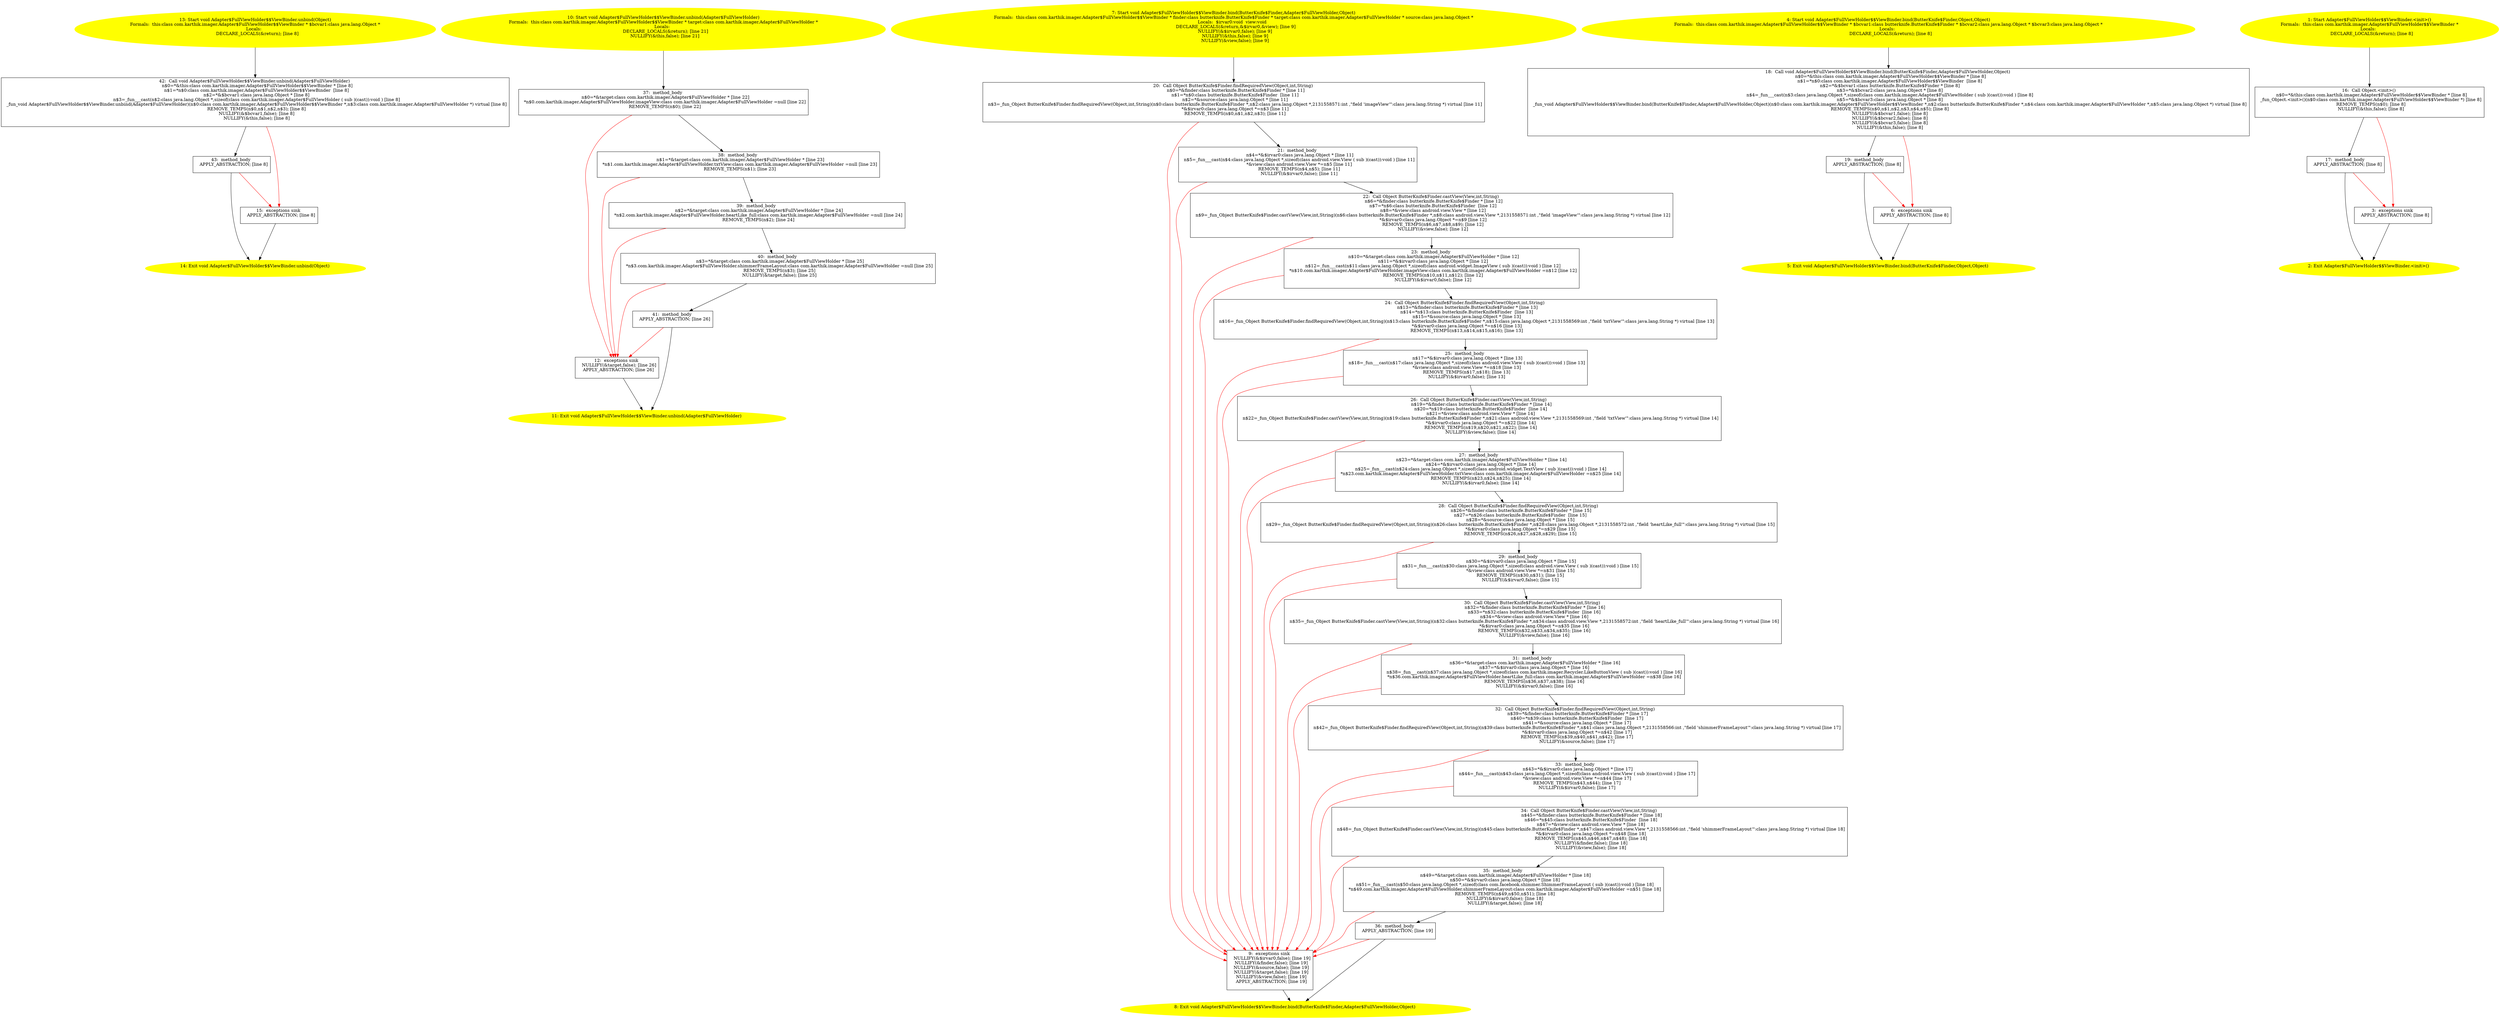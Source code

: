 digraph iCFG {
43 [label="43:  method_body \n   APPLY_ABSTRACTION; [line 8]\n " shape="box"]
	

	 43 -> 14 ;
	 43 -> 15 [color="red" ];
42 [label="42:  Call void Adapter$FullViewHolder$$ViewBinder.unbind(Adapter$FullViewHolder) \n   n$0=*&this:class com.karthik.imager.Adapter$FullViewHolder$$ViewBinder * [line 8]\n  n$1=*n$0:class com.karthik.imager.Adapter$FullViewHolder$$ViewBinder  [line 8]\n  n$2=*&$bcvar1:class java.lang.Object * [line 8]\n  n$3=_fun___cast(n$2:class java.lang.Object *,sizeof(class com.karthik.imager.Adapter$FullViewHolder ( sub )(cast)):void ) [line 8]\n  _fun_void Adapter$FullViewHolder$$ViewBinder.unbind(Adapter$FullViewHolder)(n$0:class com.karthik.imager.Adapter$FullViewHolder$$ViewBinder *,n$3:class com.karthik.imager.Adapter$FullViewHolder *) virtual [line 8]\n  REMOVE_TEMPS(n$0,n$1,n$2,n$3); [line 8]\n  NULLIFY(&$bcvar1,false); [line 8]\n  NULLIFY(&this,false); [line 8]\n " shape="box"]
	

	 42 -> 43 ;
	 42 -> 15 [color="red" ];
41 [label="41:  method_body \n   APPLY_ABSTRACTION; [line 26]\n " shape="box"]
	

	 41 -> 11 ;
	 41 -> 12 [color="red" ];
40 [label="40:  method_body \n   n$3=*&target:class com.karthik.imager.Adapter$FullViewHolder * [line 25]\n  *n$3.com.karthik.imager.Adapter$FullViewHolder.shimmerFrameLayout:class com.karthik.imager.Adapter$FullViewHolder =null [line 25]\n  REMOVE_TEMPS(n$3); [line 25]\n  NULLIFY(&target,false); [line 25]\n " shape="box"]
	

	 40 -> 41 ;
	 40 -> 12 [color="red" ];
39 [label="39:  method_body \n   n$2=*&target:class com.karthik.imager.Adapter$FullViewHolder * [line 24]\n  *n$2.com.karthik.imager.Adapter$FullViewHolder.heartLike_full:class com.karthik.imager.Adapter$FullViewHolder =null [line 24]\n  REMOVE_TEMPS(n$2); [line 24]\n " shape="box"]
	

	 39 -> 40 ;
	 39 -> 12 [color="red" ];
38 [label="38:  method_body \n   n$1=*&target:class com.karthik.imager.Adapter$FullViewHolder * [line 23]\n  *n$1.com.karthik.imager.Adapter$FullViewHolder.txtView:class com.karthik.imager.Adapter$FullViewHolder =null [line 23]\n  REMOVE_TEMPS(n$1); [line 23]\n " shape="box"]
	

	 38 -> 39 ;
	 38 -> 12 [color="red" ];
37 [label="37:  method_body \n   n$0=*&target:class com.karthik.imager.Adapter$FullViewHolder * [line 22]\n  *n$0.com.karthik.imager.Adapter$FullViewHolder.imageView:class com.karthik.imager.Adapter$FullViewHolder =null [line 22]\n  REMOVE_TEMPS(n$0); [line 22]\n " shape="box"]
	

	 37 -> 38 ;
	 37 -> 12 [color="red" ];
36 [label="36:  method_body \n   APPLY_ABSTRACTION; [line 19]\n " shape="box"]
	

	 36 -> 8 ;
	 36 -> 9 [color="red" ];
35 [label="35:  method_body \n   n$49=*&target:class com.karthik.imager.Adapter$FullViewHolder * [line 18]\n  n$50=*&$irvar0:class java.lang.Object * [line 18]\n  n$51=_fun___cast(n$50:class java.lang.Object *,sizeof(class com.facebook.shimmer.ShimmerFrameLayout ( sub )(cast)):void ) [line 18]\n  *n$49.com.karthik.imager.Adapter$FullViewHolder.shimmerFrameLayout:class com.karthik.imager.Adapter$FullViewHolder =n$51 [line 18]\n  REMOVE_TEMPS(n$49,n$50,n$51); [line 18]\n  NULLIFY(&$irvar0,false); [line 18]\n  NULLIFY(&target,false); [line 18]\n " shape="box"]
	

	 35 -> 36 ;
	 35 -> 9 [color="red" ];
34 [label="34:  Call Object ButterKnife$Finder.castView(View,int,String) \n   n$45=*&finder:class butterknife.ButterKnife$Finder * [line 18]\n  n$46=*n$45:class butterknife.ButterKnife$Finder  [line 18]\n  n$47=*&view:class android.view.View * [line 18]\n  n$48=_fun_Object ButterKnife$Finder.castView(View,int,String)(n$45:class butterknife.ButterKnife$Finder *,n$47:class android.view.View *,2131558566:int ,\"field 'shimmerFrameLayout'\":class java.lang.String *) virtual [line 18]\n  *&$irvar0:class java.lang.Object *=n$48 [line 18]\n  REMOVE_TEMPS(n$45,n$46,n$47,n$48); [line 18]\n  NULLIFY(&finder,false); [line 18]\n  NULLIFY(&view,false); [line 18]\n " shape="box"]
	

	 34 -> 35 ;
	 34 -> 9 [color="red" ];
33 [label="33:  method_body \n   n$43=*&$irvar0:class java.lang.Object * [line 17]\n  n$44=_fun___cast(n$43:class java.lang.Object *,sizeof(class android.view.View ( sub )(cast)):void ) [line 17]\n  *&view:class android.view.View *=n$44 [line 17]\n  REMOVE_TEMPS(n$43,n$44); [line 17]\n  NULLIFY(&$irvar0,false); [line 17]\n " shape="box"]
	

	 33 -> 34 ;
	 33 -> 9 [color="red" ];
32 [label="32:  Call Object ButterKnife$Finder.findRequiredView(Object,int,String) \n   n$39=*&finder:class butterknife.ButterKnife$Finder * [line 17]\n  n$40=*n$39:class butterknife.ButterKnife$Finder  [line 17]\n  n$41=*&source:class java.lang.Object * [line 17]\n  n$42=_fun_Object ButterKnife$Finder.findRequiredView(Object,int,String)(n$39:class butterknife.ButterKnife$Finder *,n$41:class java.lang.Object *,2131558566:int ,\"field 'shimmerFrameLayout'\":class java.lang.String *) virtual [line 17]\n  *&$irvar0:class java.lang.Object *=n$42 [line 17]\n  REMOVE_TEMPS(n$39,n$40,n$41,n$42); [line 17]\n  NULLIFY(&source,false); [line 17]\n " shape="box"]
	

	 32 -> 33 ;
	 32 -> 9 [color="red" ];
31 [label="31:  method_body \n   n$36=*&target:class com.karthik.imager.Adapter$FullViewHolder * [line 16]\n  n$37=*&$irvar0:class java.lang.Object * [line 16]\n  n$38=_fun___cast(n$37:class java.lang.Object *,sizeof(class com.karthik.imager.Recycler.LikeButtonView ( sub )(cast)):void ) [line 16]\n  *n$36.com.karthik.imager.Adapter$FullViewHolder.heartLike_full:class com.karthik.imager.Adapter$FullViewHolder =n$38 [line 16]\n  REMOVE_TEMPS(n$36,n$37,n$38); [line 16]\n  NULLIFY(&$irvar0,false); [line 16]\n " shape="box"]
	

	 31 -> 32 ;
	 31 -> 9 [color="red" ];
30 [label="30:  Call Object ButterKnife$Finder.castView(View,int,String) \n   n$32=*&finder:class butterknife.ButterKnife$Finder * [line 16]\n  n$33=*n$32:class butterknife.ButterKnife$Finder  [line 16]\n  n$34=*&view:class android.view.View * [line 16]\n  n$35=_fun_Object ButterKnife$Finder.castView(View,int,String)(n$32:class butterknife.ButterKnife$Finder *,n$34:class android.view.View *,2131558572:int ,\"field 'heartLike_full'\":class java.lang.String *) virtual [line 16]\n  *&$irvar0:class java.lang.Object *=n$35 [line 16]\n  REMOVE_TEMPS(n$32,n$33,n$34,n$35); [line 16]\n  NULLIFY(&view,false); [line 16]\n " shape="box"]
	

	 30 -> 31 ;
	 30 -> 9 [color="red" ];
29 [label="29:  method_body \n   n$30=*&$irvar0:class java.lang.Object * [line 15]\n  n$31=_fun___cast(n$30:class java.lang.Object *,sizeof(class android.view.View ( sub )(cast)):void ) [line 15]\n  *&view:class android.view.View *=n$31 [line 15]\n  REMOVE_TEMPS(n$30,n$31); [line 15]\n  NULLIFY(&$irvar0,false); [line 15]\n " shape="box"]
	

	 29 -> 30 ;
	 29 -> 9 [color="red" ];
28 [label="28:  Call Object ButterKnife$Finder.findRequiredView(Object,int,String) \n   n$26=*&finder:class butterknife.ButterKnife$Finder * [line 15]\n  n$27=*n$26:class butterknife.ButterKnife$Finder  [line 15]\n  n$28=*&source:class java.lang.Object * [line 15]\n  n$29=_fun_Object ButterKnife$Finder.findRequiredView(Object,int,String)(n$26:class butterknife.ButterKnife$Finder *,n$28:class java.lang.Object *,2131558572:int ,\"field 'heartLike_full'\":class java.lang.String *) virtual [line 15]\n  *&$irvar0:class java.lang.Object *=n$29 [line 15]\n  REMOVE_TEMPS(n$26,n$27,n$28,n$29); [line 15]\n " shape="box"]
	

	 28 -> 29 ;
	 28 -> 9 [color="red" ];
27 [label="27:  method_body \n   n$23=*&target:class com.karthik.imager.Adapter$FullViewHolder * [line 14]\n  n$24=*&$irvar0:class java.lang.Object * [line 14]\n  n$25=_fun___cast(n$24:class java.lang.Object *,sizeof(class android.widget.TextView ( sub )(cast)):void ) [line 14]\n  *n$23.com.karthik.imager.Adapter$FullViewHolder.txtView:class com.karthik.imager.Adapter$FullViewHolder =n$25 [line 14]\n  REMOVE_TEMPS(n$23,n$24,n$25); [line 14]\n  NULLIFY(&$irvar0,false); [line 14]\n " shape="box"]
	

	 27 -> 28 ;
	 27 -> 9 [color="red" ];
26 [label="26:  Call Object ButterKnife$Finder.castView(View,int,String) \n   n$19=*&finder:class butterknife.ButterKnife$Finder * [line 14]\n  n$20=*n$19:class butterknife.ButterKnife$Finder  [line 14]\n  n$21=*&view:class android.view.View * [line 14]\n  n$22=_fun_Object ButterKnife$Finder.castView(View,int,String)(n$19:class butterknife.ButterKnife$Finder *,n$21:class android.view.View *,2131558569:int ,\"field 'txtView'\":class java.lang.String *) virtual [line 14]\n  *&$irvar0:class java.lang.Object *=n$22 [line 14]\n  REMOVE_TEMPS(n$19,n$20,n$21,n$22); [line 14]\n  NULLIFY(&view,false); [line 14]\n " shape="box"]
	

	 26 -> 27 ;
	 26 -> 9 [color="red" ];
25 [label="25:  method_body \n   n$17=*&$irvar0:class java.lang.Object * [line 13]\n  n$18=_fun___cast(n$17:class java.lang.Object *,sizeof(class android.view.View ( sub )(cast)):void ) [line 13]\n  *&view:class android.view.View *=n$18 [line 13]\n  REMOVE_TEMPS(n$17,n$18); [line 13]\n  NULLIFY(&$irvar0,false); [line 13]\n " shape="box"]
	

	 25 -> 26 ;
	 25 -> 9 [color="red" ];
24 [label="24:  Call Object ButterKnife$Finder.findRequiredView(Object,int,String) \n   n$13=*&finder:class butterknife.ButterKnife$Finder * [line 13]\n  n$14=*n$13:class butterknife.ButterKnife$Finder  [line 13]\n  n$15=*&source:class java.lang.Object * [line 13]\n  n$16=_fun_Object ButterKnife$Finder.findRequiredView(Object,int,String)(n$13:class butterknife.ButterKnife$Finder *,n$15:class java.lang.Object *,2131558569:int ,\"field 'txtView'\":class java.lang.String *) virtual [line 13]\n  *&$irvar0:class java.lang.Object *=n$16 [line 13]\n  REMOVE_TEMPS(n$13,n$14,n$15,n$16); [line 13]\n " shape="box"]
	

	 24 -> 25 ;
	 24 -> 9 [color="red" ];
23 [label="23:  method_body \n   n$10=*&target:class com.karthik.imager.Adapter$FullViewHolder * [line 12]\n  n$11=*&$irvar0:class java.lang.Object * [line 12]\n  n$12=_fun___cast(n$11:class java.lang.Object *,sizeof(class android.widget.ImageView ( sub )(cast)):void ) [line 12]\n  *n$10.com.karthik.imager.Adapter$FullViewHolder.imageView:class com.karthik.imager.Adapter$FullViewHolder =n$12 [line 12]\n  REMOVE_TEMPS(n$10,n$11,n$12); [line 12]\n  NULLIFY(&$irvar0,false); [line 12]\n " shape="box"]
	

	 23 -> 24 ;
	 23 -> 9 [color="red" ];
22 [label="22:  Call Object ButterKnife$Finder.castView(View,int,String) \n   n$6=*&finder:class butterknife.ButterKnife$Finder * [line 12]\n  n$7=*n$6:class butterknife.ButterKnife$Finder  [line 12]\n  n$8=*&view:class android.view.View * [line 12]\n  n$9=_fun_Object ButterKnife$Finder.castView(View,int,String)(n$6:class butterknife.ButterKnife$Finder *,n$8:class android.view.View *,2131558571:int ,\"field 'imageView'\":class java.lang.String *) virtual [line 12]\n  *&$irvar0:class java.lang.Object *=n$9 [line 12]\n  REMOVE_TEMPS(n$6,n$7,n$8,n$9); [line 12]\n  NULLIFY(&view,false); [line 12]\n " shape="box"]
	

	 22 -> 23 ;
	 22 -> 9 [color="red" ];
21 [label="21:  method_body \n   n$4=*&$irvar0:class java.lang.Object * [line 11]\n  n$5=_fun___cast(n$4:class java.lang.Object *,sizeof(class android.view.View ( sub )(cast)):void ) [line 11]\n  *&view:class android.view.View *=n$5 [line 11]\n  REMOVE_TEMPS(n$4,n$5); [line 11]\n  NULLIFY(&$irvar0,false); [line 11]\n " shape="box"]
	

	 21 -> 22 ;
	 21 -> 9 [color="red" ];
20 [label="20:  Call Object ButterKnife$Finder.findRequiredView(Object,int,String) \n   n$0=*&finder:class butterknife.ButterKnife$Finder * [line 11]\n  n$1=*n$0:class butterknife.ButterKnife$Finder  [line 11]\n  n$2=*&source:class java.lang.Object * [line 11]\n  n$3=_fun_Object ButterKnife$Finder.findRequiredView(Object,int,String)(n$0:class butterknife.ButterKnife$Finder *,n$2:class java.lang.Object *,2131558571:int ,\"field 'imageView'\":class java.lang.String *) virtual [line 11]\n  *&$irvar0:class java.lang.Object *=n$3 [line 11]\n  REMOVE_TEMPS(n$0,n$1,n$2,n$3); [line 11]\n " shape="box"]
	

	 20 -> 21 ;
	 20 -> 9 [color="red" ];
19 [label="19:  method_body \n   APPLY_ABSTRACTION; [line 8]\n " shape="box"]
	

	 19 -> 5 ;
	 19 -> 6 [color="red" ];
18 [label="18:  Call void Adapter$FullViewHolder$$ViewBinder.bind(ButterKnife$Finder,Adapter$FullViewHolder,Object) \n   n$0=*&this:class com.karthik.imager.Adapter$FullViewHolder$$ViewBinder * [line 8]\n  n$1=*n$0:class com.karthik.imager.Adapter$FullViewHolder$$ViewBinder  [line 8]\n  n$2=*&$bcvar1:class butterknife.ButterKnife$Finder * [line 8]\n  n$3=*&$bcvar2:class java.lang.Object * [line 8]\n  n$4=_fun___cast(n$3:class java.lang.Object *,sizeof(class com.karthik.imager.Adapter$FullViewHolder ( sub )(cast)):void ) [line 8]\n  n$5=*&$bcvar3:class java.lang.Object * [line 8]\n  _fun_void Adapter$FullViewHolder$$ViewBinder.bind(ButterKnife$Finder,Adapter$FullViewHolder,Object)(n$0:class com.karthik.imager.Adapter$FullViewHolder$$ViewBinder *,n$2:class butterknife.ButterKnife$Finder *,n$4:class com.karthik.imager.Adapter$FullViewHolder *,n$5:class java.lang.Object *) virtual [line 8]\n  REMOVE_TEMPS(n$0,n$1,n$2,n$3,n$4,n$5); [line 8]\n  NULLIFY(&$bcvar1,false); [line 8]\n  NULLIFY(&$bcvar2,false); [line 8]\n  NULLIFY(&$bcvar3,false); [line 8]\n  NULLIFY(&this,false); [line 8]\n " shape="box"]
	

	 18 -> 19 ;
	 18 -> 6 [color="red" ];
17 [label="17:  method_body \n   APPLY_ABSTRACTION; [line 8]\n " shape="box"]
	

	 17 -> 2 ;
	 17 -> 3 [color="red" ];
16 [label="16:  Call Object.<init>() \n   n$0=*&this:class com.karthik.imager.Adapter$FullViewHolder$$ViewBinder * [line 8]\n  _fun_Object.<init>()(n$0:class com.karthik.imager.Adapter$FullViewHolder$$ViewBinder *) [line 8]\n  REMOVE_TEMPS(n$0); [line 8]\n  NULLIFY(&this,false); [line 8]\n " shape="box"]
	

	 16 -> 17 ;
	 16 -> 3 [color="red" ];
15 [label="15:  exceptions sink \n   APPLY_ABSTRACTION; [line 8]\n " shape="box"]
	

	 15 -> 14 ;
14 [label="14: Exit void Adapter$FullViewHolder$$ViewBinder.unbind(Object) \n  " color=yellow style=filled]
	

13 [label="13: Start void Adapter$FullViewHolder$$ViewBinder.unbind(Object)\nFormals:  this:class com.karthik.imager.Adapter$FullViewHolder$$ViewBinder * $bcvar1:class java.lang.Object *\nLocals:  \n   DECLARE_LOCALS(&return); [line 8]\n " color=yellow style=filled]
	

	 13 -> 42 ;
12 [label="12:  exceptions sink \n   NULLIFY(&target,false); [line 26]\n  APPLY_ABSTRACTION; [line 26]\n " shape="box"]
	

	 12 -> 11 ;
11 [label="11: Exit void Adapter$FullViewHolder$$ViewBinder.unbind(Adapter$FullViewHolder) \n  " color=yellow style=filled]
	

10 [label="10: Start void Adapter$FullViewHolder$$ViewBinder.unbind(Adapter$FullViewHolder)\nFormals:  this:class com.karthik.imager.Adapter$FullViewHolder$$ViewBinder * target:class com.karthik.imager.Adapter$FullViewHolder *\nLocals:  \n   DECLARE_LOCALS(&return); [line 21]\n  NULLIFY(&this,false); [line 21]\n " color=yellow style=filled]
	

	 10 -> 37 ;
9 [label="9:  exceptions sink \n   NULLIFY(&$irvar0,false); [line 19]\n  NULLIFY(&finder,false); [line 19]\n  NULLIFY(&source,false); [line 19]\n  NULLIFY(&target,false); [line 19]\n  NULLIFY(&view,false); [line 19]\n  APPLY_ABSTRACTION; [line 19]\n " shape="box"]
	

	 9 -> 8 ;
8 [label="8: Exit void Adapter$FullViewHolder$$ViewBinder.bind(ButterKnife$Finder,Adapter$FullViewHolder,Object) \n  " color=yellow style=filled]
	

7 [label="7: Start void Adapter$FullViewHolder$$ViewBinder.bind(ButterKnife$Finder,Adapter$FullViewHolder,Object)\nFormals:  this:class com.karthik.imager.Adapter$FullViewHolder$$ViewBinder * finder:class butterknife.ButterKnife$Finder * target:class com.karthik.imager.Adapter$FullViewHolder * source:class java.lang.Object *\nLocals:  $irvar0:void  view:void  \n   DECLARE_LOCALS(&return,&$irvar0,&view); [line 9]\n  NULLIFY(&$irvar0,false); [line 9]\n  NULLIFY(&this,false); [line 9]\n  NULLIFY(&view,false); [line 9]\n " color=yellow style=filled]
	

	 7 -> 20 ;
6 [label="6:  exceptions sink \n   APPLY_ABSTRACTION; [line 8]\n " shape="box"]
	

	 6 -> 5 ;
5 [label="5: Exit void Adapter$FullViewHolder$$ViewBinder.bind(ButterKnife$Finder,Object,Object) \n  " color=yellow style=filled]
	

4 [label="4: Start void Adapter$FullViewHolder$$ViewBinder.bind(ButterKnife$Finder,Object,Object)\nFormals:  this:class com.karthik.imager.Adapter$FullViewHolder$$ViewBinder * $bcvar1:class butterknife.ButterKnife$Finder * $bcvar2:class java.lang.Object * $bcvar3:class java.lang.Object *\nLocals:  \n   DECLARE_LOCALS(&return); [line 8]\n " color=yellow style=filled]
	

	 4 -> 18 ;
3 [label="3:  exceptions sink \n   APPLY_ABSTRACTION; [line 8]\n " shape="box"]
	

	 3 -> 2 ;
2 [label="2: Exit Adapter$FullViewHolder$$ViewBinder.<init>() \n  " color=yellow style=filled]
	

1 [label="1: Start Adapter$FullViewHolder$$ViewBinder.<init>()\nFormals:  this:class com.karthik.imager.Adapter$FullViewHolder$$ViewBinder *\nLocals:  \n   DECLARE_LOCALS(&return); [line 8]\n " color=yellow style=filled]
	

	 1 -> 16 ;
}

